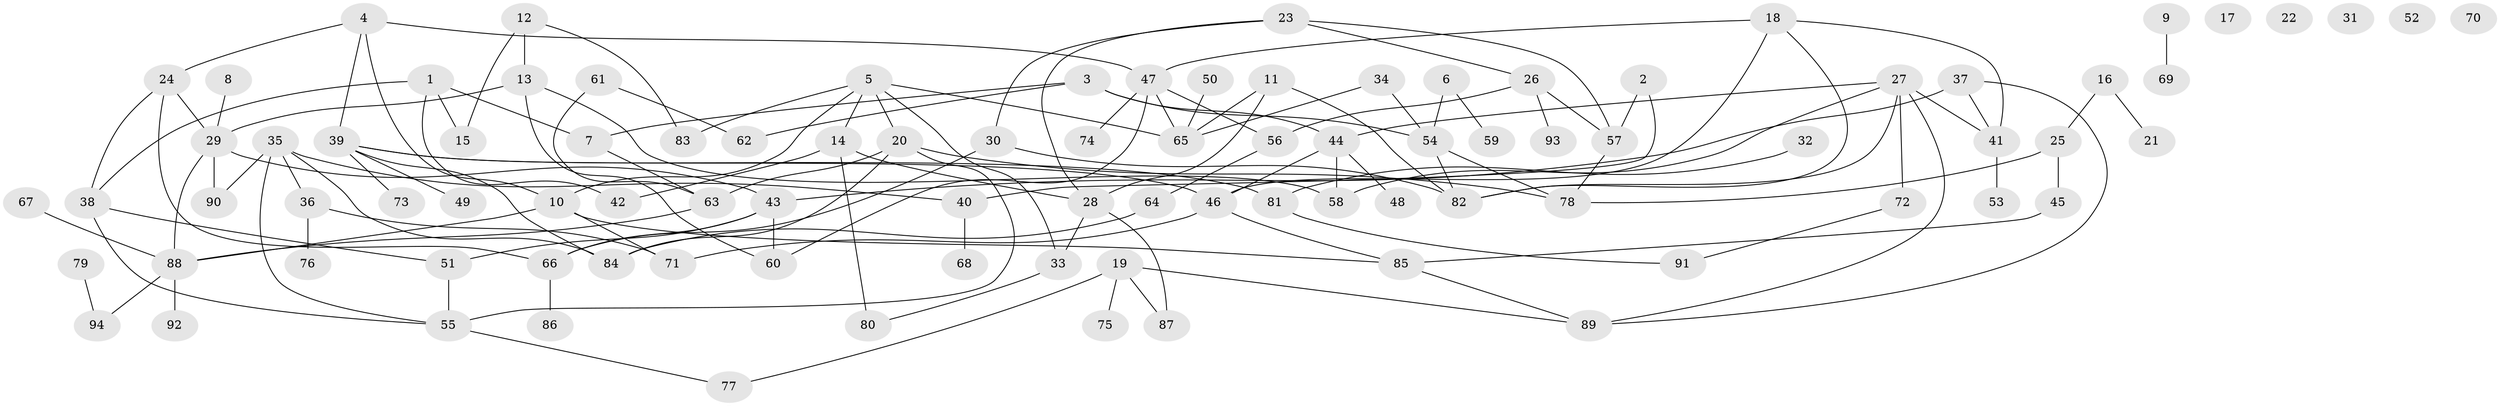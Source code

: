 // coarse degree distribution, {1: 0.25, 0: 0.10714285714285714, 4: 0.08928571428571429, 3: 0.07142857142857142, 8: 0.05357142857142857, 7: 0.017857142857142856, 2: 0.21428571428571427, 9: 0.03571428571428571, 5: 0.125, 6: 0.03571428571428571}
// Generated by graph-tools (version 1.1) at 2025/43/03/04/25 21:43:34]
// undirected, 94 vertices, 134 edges
graph export_dot {
graph [start="1"]
  node [color=gray90,style=filled];
  1;
  2;
  3;
  4;
  5;
  6;
  7;
  8;
  9;
  10;
  11;
  12;
  13;
  14;
  15;
  16;
  17;
  18;
  19;
  20;
  21;
  22;
  23;
  24;
  25;
  26;
  27;
  28;
  29;
  30;
  31;
  32;
  33;
  34;
  35;
  36;
  37;
  38;
  39;
  40;
  41;
  42;
  43;
  44;
  45;
  46;
  47;
  48;
  49;
  50;
  51;
  52;
  53;
  54;
  55;
  56;
  57;
  58;
  59;
  60;
  61;
  62;
  63;
  64;
  65;
  66;
  67;
  68;
  69;
  70;
  71;
  72;
  73;
  74;
  75;
  76;
  77;
  78;
  79;
  80;
  81;
  82;
  83;
  84;
  85;
  86;
  87;
  88;
  89;
  90;
  91;
  92;
  93;
  94;
  1 -- 7;
  1 -- 15;
  1 -- 38;
  1 -- 42;
  2 -- 40;
  2 -- 57;
  3 -- 7;
  3 -- 44;
  3 -- 54;
  3 -- 62;
  4 -- 10;
  4 -- 24;
  4 -- 39;
  4 -- 47;
  5 -- 10;
  5 -- 14;
  5 -- 20;
  5 -- 33;
  5 -- 65;
  5 -- 83;
  6 -- 54;
  6 -- 59;
  7 -- 63;
  8 -- 29;
  9 -- 69;
  10 -- 71;
  10 -- 85;
  10 -- 88;
  11 -- 28;
  11 -- 65;
  11 -- 82;
  12 -- 13;
  12 -- 15;
  12 -- 83;
  13 -- 29;
  13 -- 58;
  13 -- 60;
  14 -- 28;
  14 -- 42;
  14 -- 80;
  16 -- 21;
  16 -- 25;
  18 -- 41;
  18 -- 46;
  18 -- 47;
  18 -- 82;
  19 -- 75;
  19 -- 77;
  19 -- 87;
  19 -- 89;
  20 -- 55;
  20 -- 63;
  20 -- 78;
  20 -- 84;
  23 -- 26;
  23 -- 28;
  23 -- 30;
  23 -- 57;
  24 -- 29;
  24 -- 38;
  24 -- 66;
  25 -- 45;
  25 -- 78;
  26 -- 56;
  26 -- 57;
  26 -- 93;
  27 -- 41;
  27 -- 44;
  27 -- 58;
  27 -- 72;
  27 -- 82;
  27 -- 89;
  28 -- 33;
  28 -- 87;
  29 -- 43;
  29 -- 88;
  29 -- 90;
  30 -- 66;
  30 -- 82;
  32 -- 81;
  33 -- 80;
  34 -- 54;
  34 -- 65;
  35 -- 36;
  35 -- 40;
  35 -- 55;
  35 -- 84;
  35 -- 90;
  36 -- 71;
  36 -- 76;
  37 -- 41;
  37 -- 43;
  37 -- 89;
  38 -- 51;
  38 -- 55;
  39 -- 46;
  39 -- 49;
  39 -- 73;
  39 -- 81;
  39 -- 84;
  40 -- 68;
  41 -- 53;
  43 -- 51;
  43 -- 60;
  43 -- 66;
  44 -- 46;
  44 -- 48;
  44 -- 58;
  45 -- 85;
  46 -- 71;
  46 -- 85;
  47 -- 56;
  47 -- 60;
  47 -- 65;
  47 -- 74;
  50 -- 65;
  51 -- 55;
  54 -- 78;
  54 -- 82;
  55 -- 77;
  56 -- 64;
  57 -- 78;
  61 -- 62;
  61 -- 63;
  63 -- 88;
  64 -- 84;
  66 -- 86;
  67 -- 88;
  72 -- 91;
  79 -- 94;
  81 -- 91;
  85 -- 89;
  88 -- 92;
  88 -- 94;
}
